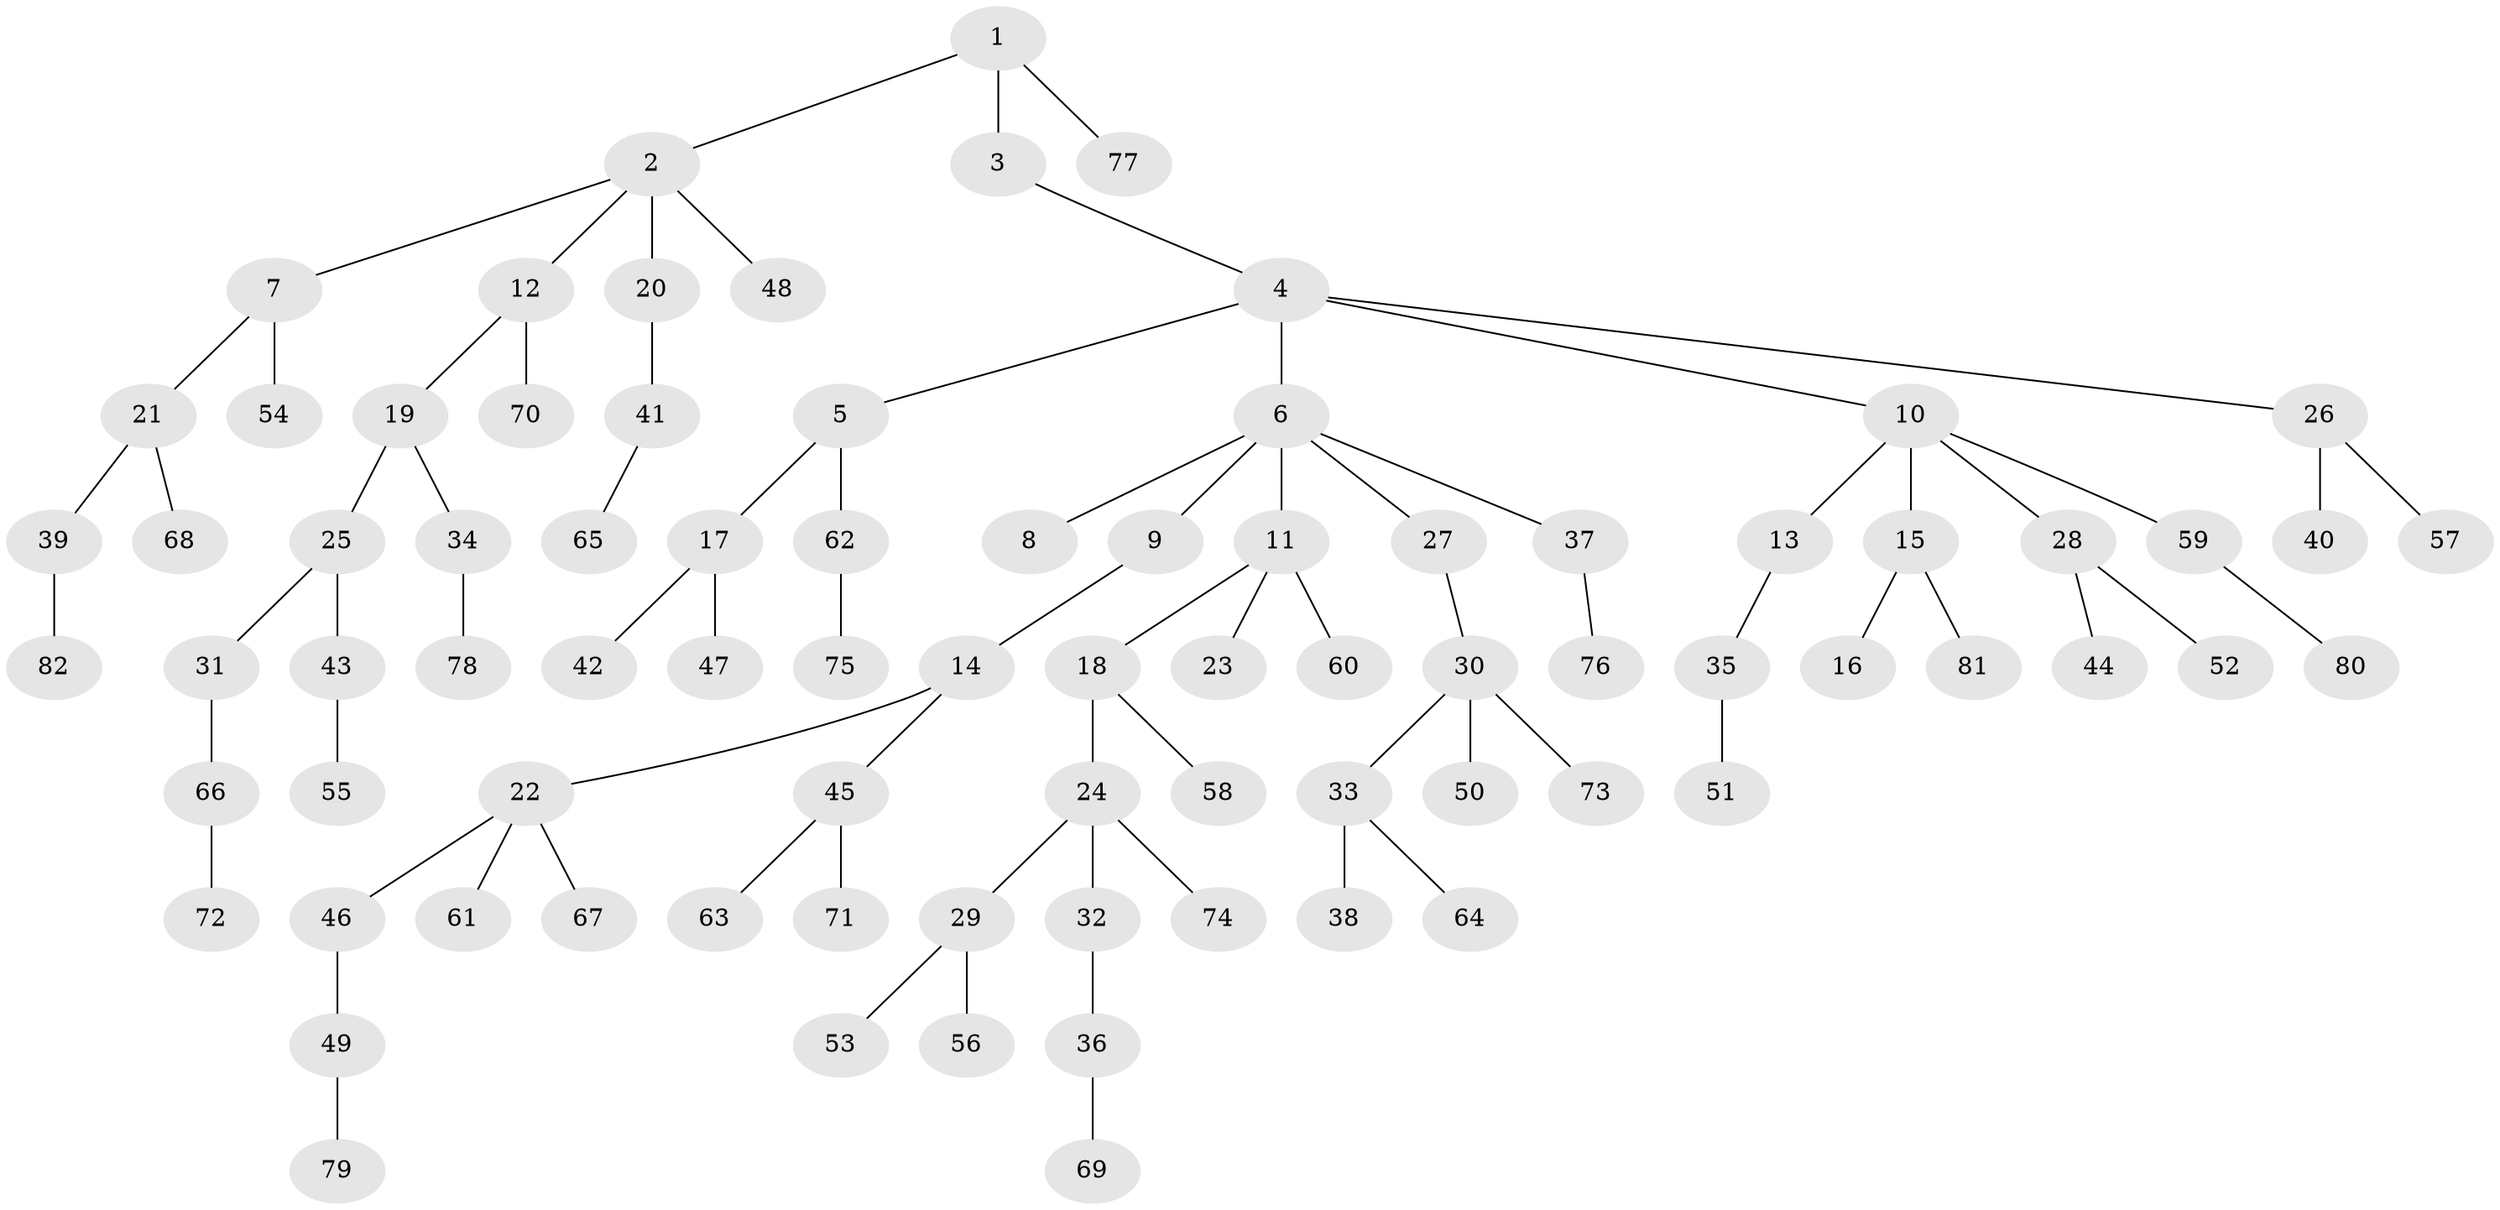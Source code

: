 // coarse degree distribution, {4: 0.16, 2: 0.28, 1: 0.48, 3: 0.08}
// Generated by graph-tools (version 1.1) at 2025/51/03/04/25 22:51:48]
// undirected, 82 vertices, 81 edges
graph export_dot {
  node [color=gray90,style=filled];
  1;
  2;
  3;
  4;
  5;
  6;
  7;
  8;
  9;
  10;
  11;
  12;
  13;
  14;
  15;
  16;
  17;
  18;
  19;
  20;
  21;
  22;
  23;
  24;
  25;
  26;
  27;
  28;
  29;
  30;
  31;
  32;
  33;
  34;
  35;
  36;
  37;
  38;
  39;
  40;
  41;
  42;
  43;
  44;
  45;
  46;
  47;
  48;
  49;
  50;
  51;
  52;
  53;
  54;
  55;
  56;
  57;
  58;
  59;
  60;
  61;
  62;
  63;
  64;
  65;
  66;
  67;
  68;
  69;
  70;
  71;
  72;
  73;
  74;
  75;
  76;
  77;
  78;
  79;
  80;
  81;
  82;
  1 -- 2;
  1 -- 3;
  1 -- 77;
  2 -- 7;
  2 -- 12;
  2 -- 20;
  2 -- 48;
  3 -- 4;
  4 -- 5;
  4 -- 6;
  4 -- 10;
  4 -- 26;
  5 -- 17;
  5 -- 62;
  6 -- 8;
  6 -- 9;
  6 -- 11;
  6 -- 27;
  6 -- 37;
  7 -- 21;
  7 -- 54;
  9 -- 14;
  10 -- 13;
  10 -- 15;
  10 -- 28;
  10 -- 59;
  11 -- 18;
  11 -- 23;
  11 -- 60;
  12 -- 19;
  12 -- 70;
  13 -- 35;
  14 -- 22;
  14 -- 45;
  15 -- 16;
  15 -- 81;
  17 -- 42;
  17 -- 47;
  18 -- 24;
  18 -- 58;
  19 -- 25;
  19 -- 34;
  20 -- 41;
  21 -- 39;
  21 -- 68;
  22 -- 46;
  22 -- 61;
  22 -- 67;
  24 -- 29;
  24 -- 32;
  24 -- 74;
  25 -- 31;
  25 -- 43;
  26 -- 40;
  26 -- 57;
  27 -- 30;
  28 -- 44;
  28 -- 52;
  29 -- 53;
  29 -- 56;
  30 -- 33;
  30 -- 50;
  30 -- 73;
  31 -- 66;
  32 -- 36;
  33 -- 38;
  33 -- 64;
  34 -- 78;
  35 -- 51;
  36 -- 69;
  37 -- 76;
  39 -- 82;
  41 -- 65;
  43 -- 55;
  45 -- 63;
  45 -- 71;
  46 -- 49;
  49 -- 79;
  59 -- 80;
  62 -- 75;
  66 -- 72;
}
